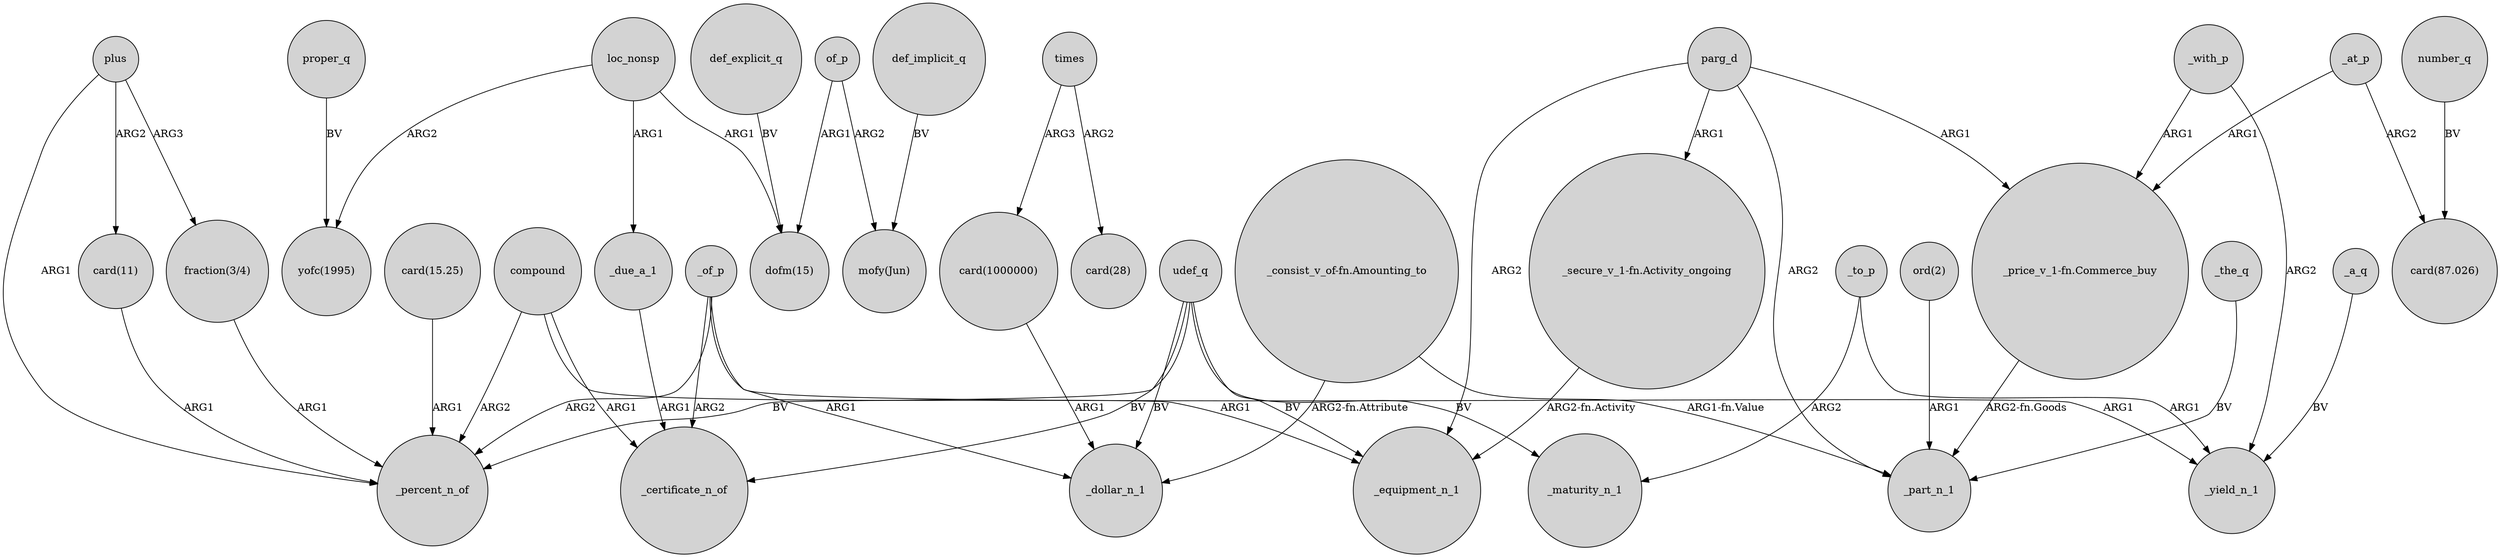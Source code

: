 digraph {
	node [shape=circle style=filled]
	parg_d -> _equipment_n_1 [label=ARG2]
	_of_p -> _dollar_n_1 [label=ARG1]
	_due_a_1 -> _certificate_n_of [label=ARG1]
	_of_p -> _yield_n_1 [label=ARG1]
	_at_p -> "card(87.026)" [label=ARG2]
	udef_q -> _equipment_n_1 [label=BV]
	compound -> _equipment_n_1 [label=ARG1]
	parg_d -> "_secure_v_1-fn.Activity_ongoing" [label=ARG1]
	compound -> _certificate_n_of [label=ARG1]
	_with_p -> "_price_v_1-fn.Commerce_buy" [label=ARG1]
	parg_d -> _part_n_1 [label=ARG2]
	"_secure_v_1-fn.Activity_ongoing" -> _equipment_n_1 [label="ARG2-fn.Activity"]
	_of_p -> _certificate_n_of [label=ARG2]
	times -> "card(28)" [label=ARG2]
	times -> "card(1000000)" [label=ARG3]
	udef_q -> _certificate_n_of [label=BV]
	_at_p -> "_price_v_1-fn.Commerce_buy" [label=ARG1]
	parg_d -> "_price_v_1-fn.Commerce_buy" [label=ARG1]
	plus -> "card(11)" [label=ARG2]
	udef_q -> _maturity_n_1 [label=BV]
	def_implicit_q -> "mofy(Jun)" [label=BV]
	loc_nonsp -> "yofc(1995)" [label=ARG2]
	plus -> _percent_n_of [label=ARG1]
	"ord(2)" -> _part_n_1 [label=ARG1]
	udef_q -> _percent_n_of [label=BV]
	compound -> _percent_n_of [label=ARG2]
	"card(11)" -> _percent_n_of [label=ARG1]
	udef_q -> _dollar_n_1 [label=BV]
	"card(1000000)" -> _dollar_n_1 [label=ARG1]
	proper_q -> "yofc(1995)" [label=BV]
	loc_nonsp -> _due_a_1 [label=ARG1]
	_to_p -> _maturity_n_1 [label=ARG2]
	"_consist_v_of-fn.Amounting_to" -> _part_n_1 [label="ARG1-fn.Value"]
	"_consist_v_of-fn.Amounting_to" -> _dollar_n_1 [label="ARG2-fn.Attribute"]
	_with_p -> _yield_n_1 [label=ARG2]
	of_p -> "dofm(15)" [label=ARG1]
	"fraction(3/4)" -> _percent_n_of [label=ARG1]
	def_explicit_q -> "dofm(15)" [label=BV]
	plus -> "fraction(3/4)" [label=ARG3]
	"_price_v_1-fn.Commerce_buy" -> _part_n_1 [label="ARG2-fn.Goods"]
	of_p -> "mofy(Jun)" [label=ARG2]
	_a_q -> _yield_n_1 [label=BV]
	number_q -> "card(87.026)" [label=BV]
	_to_p -> _yield_n_1 [label=ARG1]
	_the_q -> _part_n_1 [label=BV]
	loc_nonsp -> "dofm(15)" [label=ARG1]
	_of_p -> _percent_n_of [label=ARG2]
	"card(15.25)" -> _percent_n_of [label=ARG1]
}
